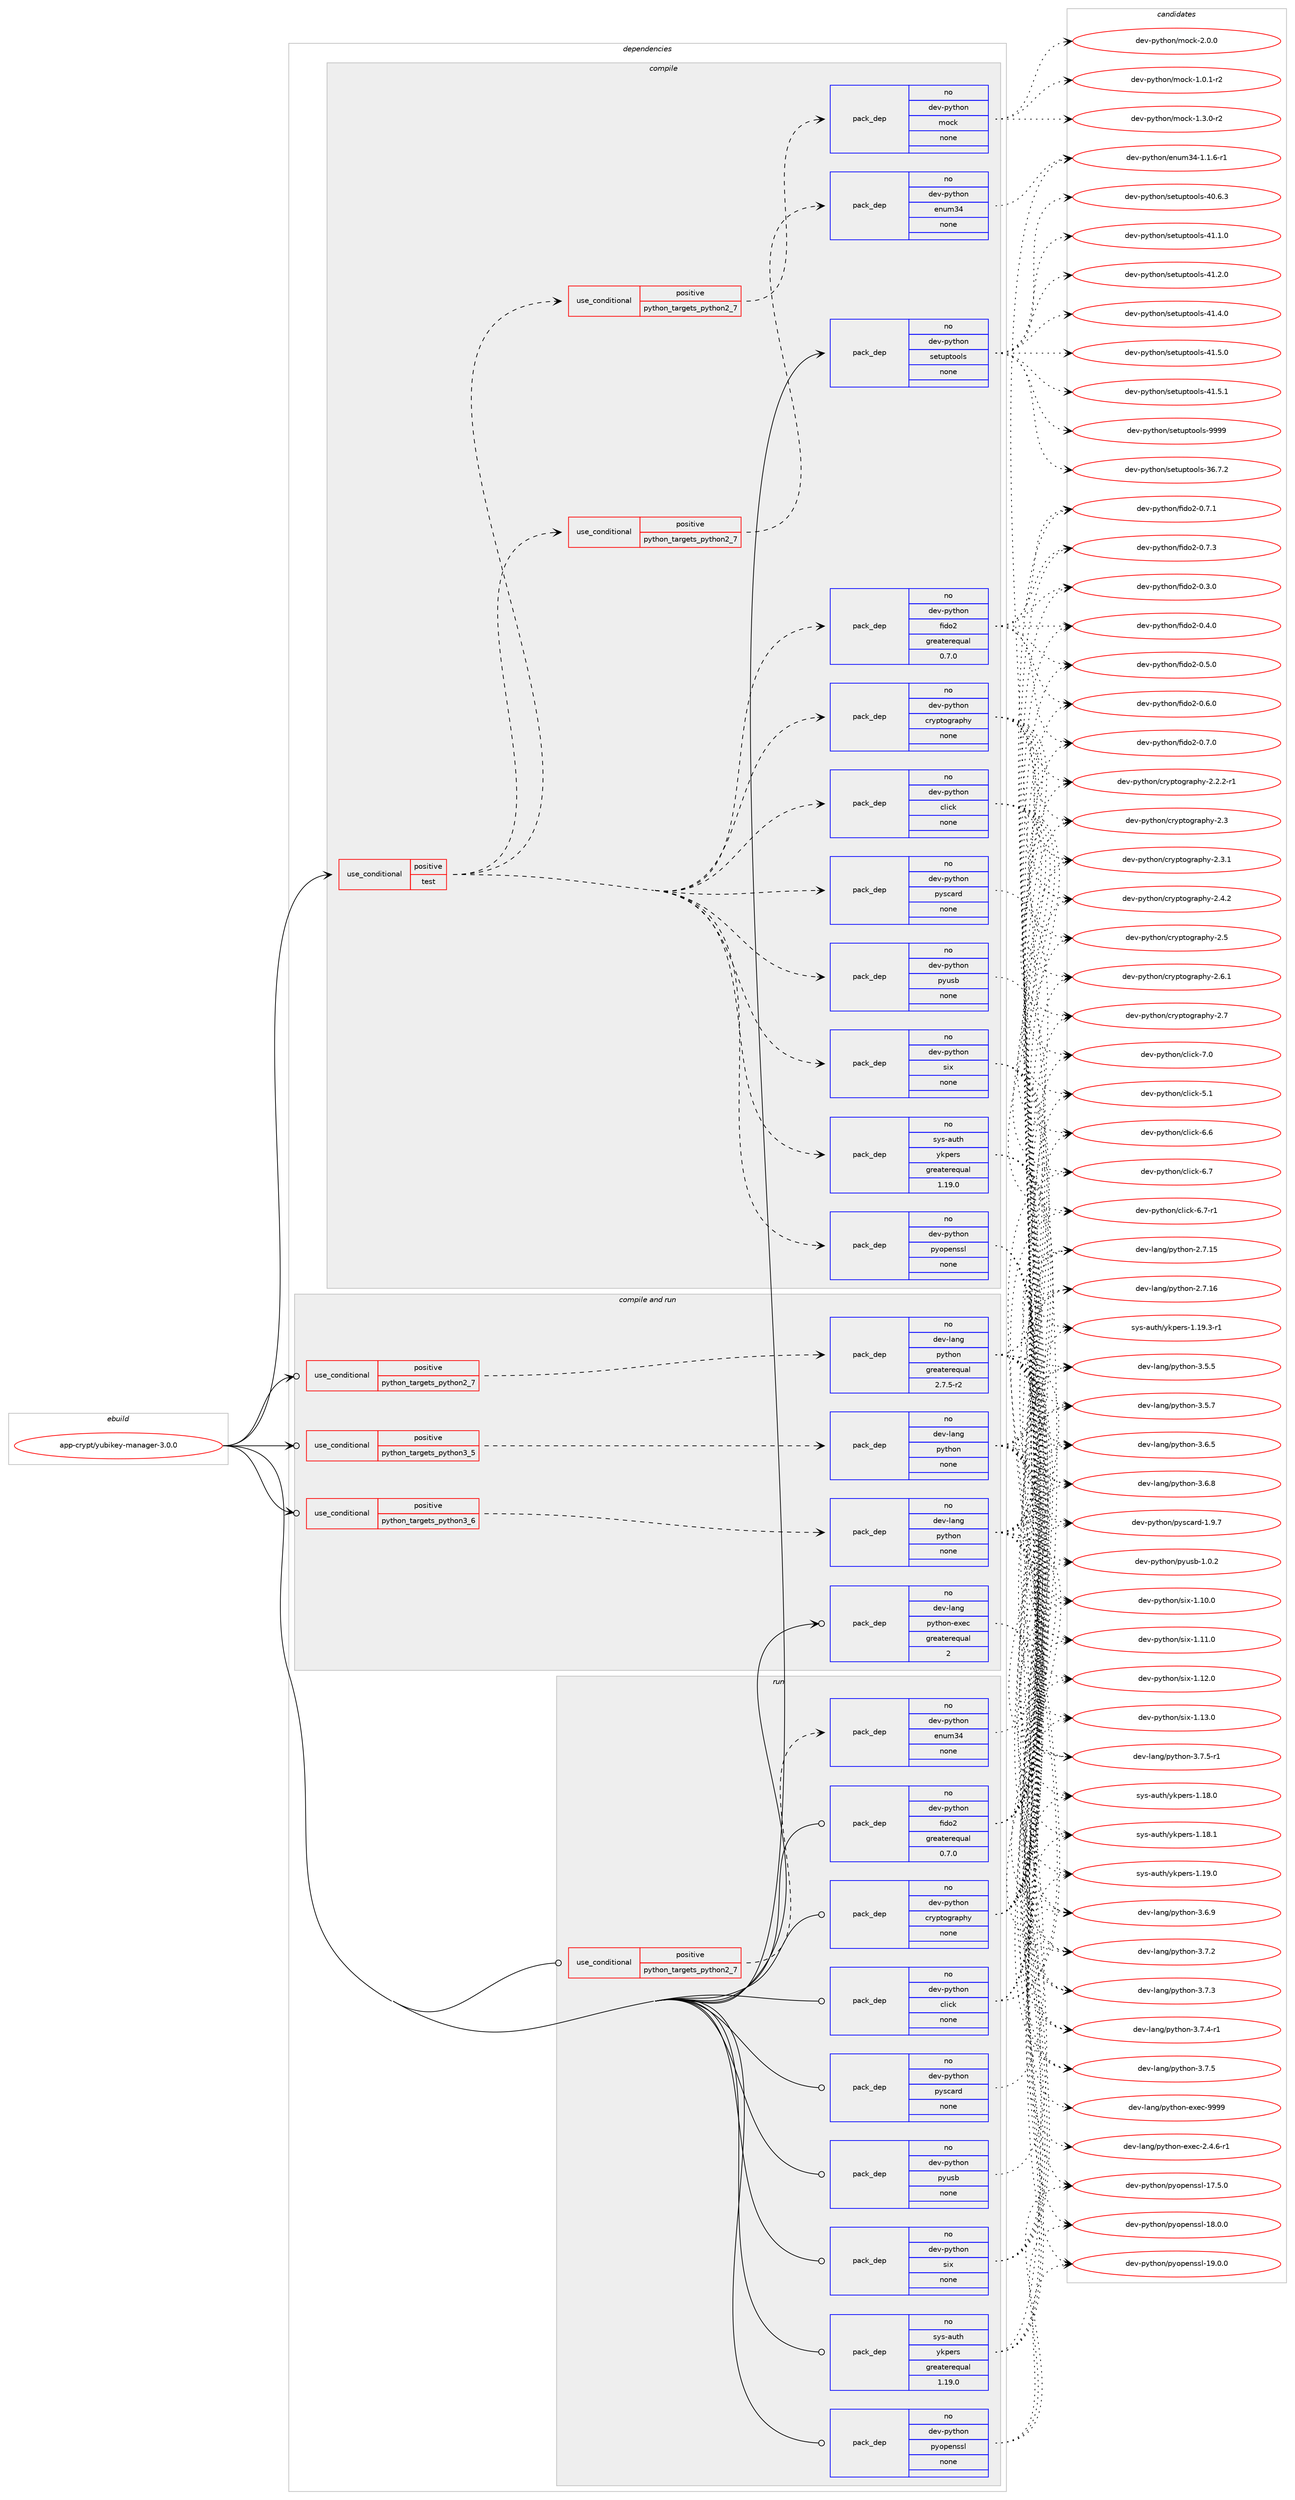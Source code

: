 digraph prolog {

# *************
# Graph options
# *************

newrank=true;
concentrate=true;
compound=true;
graph [rankdir=LR,fontname=Helvetica,fontsize=10,ranksep=1.5];#, ranksep=2.5, nodesep=0.2];
edge  [arrowhead=vee];
node  [fontname=Helvetica,fontsize=10];

# **********
# The ebuild
# **********

subgraph cluster_leftcol {
color=gray;
rank=same;
label=<<i>ebuild</i>>;
id [label="app-crypt/yubikey-manager-3.0.0", color=red, width=4, href="../app-crypt/yubikey-manager-3.0.0.svg"];
}

# ****************
# The dependencies
# ****************

subgraph cluster_midcol {
color=gray;
label=<<i>dependencies</i>>;
subgraph cluster_compile {
fillcolor="#eeeeee";
style=filled;
label=<<i>compile</i>>;
subgraph cond114055 {
dependency478276 [label=<<TABLE BORDER="0" CELLBORDER="1" CELLSPACING="0" CELLPADDING="4"><TR><TD ROWSPAN="3" CELLPADDING="10">use_conditional</TD></TR><TR><TD>positive</TD></TR><TR><TD>test</TD></TR></TABLE>>, shape=none, color=red];
subgraph pack355523 {
dependency478277 [label=<<TABLE BORDER="0" CELLBORDER="1" CELLSPACING="0" CELLPADDING="4" WIDTH="220"><TR><TD ROWSPAN="6" CELLPADDING="30">pack_dep</TD></TR><TR><TD WIDTH="110">no</TD></TR><TR><TD>dev-python</TD></TR><TR><TD>click</TD></TR><TR><TD>none</TD></TR><TR><TD></TD></TR></TABLE>>, shape=none, color=blue];
}
dependency478276:e -> dependency478277:w [weight=20,style="dashed",arrowhead="vee"];
subgraph pack355524 {
dependency478278 [label=<<TABLE BORDER="0" CELLBORDER="1" CELLSPACING="0" CELLPADDING="4" WIDTH="220"><TR><TD ROWSPAN="6" CELLPADDING="30">pack_dep</TD></TR><TR><TD WIDTH="110">no</TD></TR><TR><TD>dev-python</TD></TR><TR><TD>cryptography</TD></TR><TR><TD>none</TD></TR><TR><TD></TD></TR></TABLE>>, shape=none, color=blue];
}
dependency478276:e -> dependency478278:w [weight=20,style="dashed",arrowhead="vee"];
subgraph cond114056 {
dependency478279 [label=<<TABLE BORDER="0" CELLBORDER="1" CELLSPACING="0" CELLPADDING="4"><TR><TD ROWSPAN="3" CELLPADDING="10">use_conditional</TD></TR><TR><TD>positive</TD></TR><TR><TD>python_targets_python2_7</TD></TR></TABLE>>, shape=none, color=red];
subgraph pack355525 {
dependency478280 [label=<<TABLE BORDER="0" CELLBORDER="1" CELLSPACING="0" CELLPADDING="4" WIDTH="220"><TR><TD ROWSPAN="6" CELLPADDING="30">pack_dep</TD></TR><TR><TD WIDTH="110">no</TD></TR><TR><TD>dev-python</TD></TR><TR><TD>enum34</TD></TR><TR><TD>none</TD></TR><TR><TD></TD></TR></TABLE>>, shape=none, color=blue];
}
dependency478279:e -> dependency478280:w [weight=20,style="dashed",arrowhead="vee"];
}
dependency478276:e -> dependency478279:w [weight=20,style="dashed",arrowhead="vee"];
subgraph pack355526 {
dependency478281 [label=<<TABLE BORDER="0" CELLBORDER="1" CELLSPACING="0" CELLPADDING="4" WIDTH="220"><TR><TD ROWSPAN="6" CELLPADDING="30">pack_dep</TD></TR><TR><TD WIDTH="110">no</TD></TR><TR><TD>dev-python</TD></TR><TR><TD>fido2</TD></TR><TR><TD>greaterequal</TD></TR><TR><TD>0.7.0</TD></TR></TABLE>>, shape=none, color=blue];
}
dependency478276:e -> dependency478281:w [weight=20,style="dashed",arrowhead="vee"];
subgraph pack355527 {
dependency478282 [label=<<TABLE BORDER="0" CELLBORDER="1" CELLSPACING="0" CELLPADDING="4" WIDTH="220"><TR><TD ROWSPAN="6" CELLPADDING="30">pack_dep</TD></TR><TR><TD WIDTH="110">no</TD></TR><TR><TD>dev-python</TD></TR><TR><TD>pyopenssl</TD></TR><TR><TD>none</TD></TR><TR><TD></TD></TR></TABLE>>, shape=none, color=blue];
}
dependency478276:e -> dependency478282:w [weight=20,style="dashed",arrowhead="vee"];
subgraph pack355528 {
dependency478283 [label=<<TABLE BORDER="0" CELLBORDER="1" CELLSPACING="0" CELLPADDING="4" WIDTH="220"><TR><TD ROWSPAN="6" CELLPADDING="30">pack_dep</TD></TR><TR><TD WIDTH="110">no</TD></TR><TR><TD>dev-python</TD></TR><TR><TD>pyscard</TD></TR><TR><TD>none</TD></TR><TR><TD></TD></TR></TABLE>>, shape=none, color=blue];
}
dependency478276:e -> dependency478283:w [weight=20,style="dashed",arrowhead="vee"];
subgraph pack355529 {
dependency478284 [label=<<TABLE BORDER="0" CELLBORDER="1" CELLSPACING="0" CELLPADDING="4" WIDTH="220"><TR><TD ROWSPAN="6" CELLPADDING="30">pack_dep</TD></TR><TR><TD WIDTH="110">no</TD></TR><TR><TD>dev-python</TD></TR><TR><TD>pyusb</TD></TR><TR><TD>none</TD></TR><TR><TD></TD></TR></TABLE>>, shape=none, color=blue];
}
dependency478276:e -> dependency478284:w [weight=20,style="dashed",arrowhead="vee"];
subgraph pack355530 {
dependency478285 [label=<<TABLE BORDER="0" CELLBORDER="1" CELLSPACING="0" CELLPADDING="4" WIDTH="220"><TR><TD ROWSPAN="6" CELLPADDING="30">pack_dep</TD></TR><TR><TD WIDTH="110">no</TD></TR><TR><TD>dev-python</TD></TR><TR><TD>six</TD></TR><TR><TD>none</TD></TR><TR><TD></TD></TR></TABLE>>, shape=none, color=blue];
}
dependency478276:e -> dependency478285:w [weight=20,style="dashed",arrowhead="vee"];
subgraph pack355531 {
dependency478286 [label=<<TABLE BORDER="0" CELLBORDER="1" CELLSPACING="0" CELLPADDING="4" WIDTH="220"><TR><TD ROWSPAN="6" CELLPADDING="30">pack_dep</TD></TR><TR><TD WIDTH="110">no</TD></TR><TR><TD>sys-auth</TD></TR><TR><TD>ykpers</TD></TR><TR><TD>greaterequal</TD></TR><TR><TD>1.19.0</TD></TR></TABLE>>, shape=none, color=blue];
}
dependency478276:e -> dependency478286:w [weight=20,style="dashed",arrowhead="vee"];
subgraph cond114057 {
dependency478287 [label=<<TABLE BORDER="0" CELLBORDER="1" CELLSPACING="0" CELLPADDING="4"><TR><TD ROWSPAN="3" CELLPADDING="10">use_conditional</TD></TR><TR><TD>positive</TD></TR><TR><TD>python_targets_python2_7</TD></TR></TABLE>>, shape=none, color=red];
subgraph pack355532 {
dependency478288 [label=<<TABLE BORDER="0" CELLBORDER="1" CELLSPACING="0" CELLPADDING="4" WIDTH="220"><TR><TD ROWSPAN="6" CELLPADDING="30">pack_dep</TD></TR><TR><TD WIDTH="110">no</TD></TR><TR><TD>dev-python</TD></TR><TR><TD>mock</TD></TR><TR><TD>none</TD></TR><TR><TD></TD></TR></TABLE>>, shape=none, color=blue];
}
dependency478287:e -> dependency478288:w [weight=20,style="dashed",arrowhead="vee"];
}
dependency478276:e -> dependency478287:w [weight=20,style="dashed",arrowhead="vee"];
}
id:e -> dependency478276:w [weight=20,style="solid",arrowhead="vee"];
subgraph pack355533 {
dependency478289 [label=<<TABLE BORDER="0" CELLBORDER="1" CELLSPACING="0" CELLPADDING="4" WIDTH="220"><TR><TD ROWSPAN="6" CELLPADDING="30">pack_dep</TD></TR><TR><TD WIDTH="110">no</TD></TR><TR><TD>dev-python</TD></TR><TR><TD>setuptools</TD></TR><TR><TD>none</TD></TR><TR><TD></TD></TR></TABLE>>, shape=none, color=blue];
}
id:e -> dependency478289:w [weight=20,style="solid",arrowhead="vee"];
}
subgraph cluster_compileandrun {
fillcolor="#eeeeee";
style=filled;
label=<<i>compile and run</i>>;
subgraph cond114058 {
dependency478290 [label=<<TABLE BORDER="0" CELLBORDER="1" CELLSPACING="0" CELLPADDING="4"><TR><TD ROWSPAN="3" CELLPADDING="10">use_conditional</TD></TR><TR><TD>positive</TD></TR><TR><TD>python_targets_python2_7</TD></TR></TABLE>>, shape=none, color=red];
subgraph pack355534 {
dependency478291 [label=<<TABLE BORDER="0" CELLBORDER="1" CELLSPACING="0" CELLPADDING="4" WIDTH="220"><TR><TD ROWSPAN="6" CELLPADDING="30">pack_dep</TD></TR><TR><TD WIDTH="110">no</TD></TR><TR><TD>dev-lang</TD></TR><TR><TD>python</TD></TR><TR><TD>greaterequal</TD></TR><TR><TD>2.7.5-r2</TD></TR></TABLE>>, shape=none, color=blue];
}
dependency478290:e -> dependency478291:w [weight=20,style="dashed",arrowhead="vee"];
}
id:e -> dependency478290:w [weight=20,style="solid",arrowhead="odotvee"];
subgraph cond114059 {
dependency478292 [label=<<TABLE BORDER="0" CELLBORDER="1" CELLSPACING="0" CELLPADDING="4"><TR><TD ROWSPAN="3" CELLPADDING="10">use_conditional</TD></TR><TR><TD>positive</TD></TR><TR><TD>python_targets_python3_5</TD></TR></TABLE>>, shape=none, color=red];
subgraph pack355535 {
dependency478293 [label=<<TABLE BORDER="0" CELLBORDER="1" CELLSPACING="0" CELLPADDING="4" WIDTH="220"><TR><TD ROWSPAN="6" CELLPADDING="30">pack_dep</TD></TR><TR><TD WIDTH="110">no</TD></TR><TR><TD>dev-lang</TD></TR><TR><TD>python</TD></TR><TR><TD>none</TD></TR><TR><TD></TD></TR></TABLE>>, shape=none, color=blue];
}
dependency478292:e -> dependency478293:w [weight=20,style="dashed",arrowhead="vee"];
}
id:e -> dependency478292:w [weight=20,style="solid",arrowhead="odotvee"];
subgraph cond114060 {
dependency478294 [label=<<TABLE BORDER="0" CELLBORDER="1" CELLSPACING="0" CELLPADDING="4"><TR><TD ROWSPAN="3" CELLPADDING="10">use_conditional</TD></TR><TR><TD>positive</TD></TR><TR><TD>python_targets_python3_6</TD></TR></TABLE>>, shape=none, color=red];
subgraph pack355536 {
dependency478295 [label=<<TABLE BORDER="0" CELLBORDER="1" CELLSPACING="0" CELLPADDING="4" WIDTH="220"><TR><TD ROWSPAN="6" CELLPADDING="30">pack_dep</TD></TR><TR><TD WIDTH="110">no</TD></TR><TR><TD>dev-lang</TD></TR><TR><TD>python</TD></TR><TR><TD>none</TD></TR><TR><TD></TD></TR></TABLE>>, shape=none, color=blue];
}
dependency478294:e -> dependency478295:w [weight=20,style="dashed",arrowhead="vee"];
}
id:e -> dependency478294:w [weight=20,style="solid",arrowhead="odotvee"];
subgraph pack355537 {
dependency478296 [label=<<TABLE BORDER="0" CELLBORDER="1" CELLSPACING="0" CELLPADDING="4" WIDTH="220"><TR><TD ROWSPAN="6" CELLPADDING="30">pack_dep</TD></TR><TR><TD WIDTH="110">no</TD></TR><TR><TD>dev-lang</TD></TR><TR><TD>python-exec</TD></TR><TR><TD>greaterequal</TD></TR><TR><TD>2</TD></TR></TABLE>>, shape=none, color=blue];
}
id:e -> dependency478296:w [weight=20,style="solid",arrowhead="odotvee"];
}
subgraph cluster_run {
fillcolor="#eeeeee";
style=filled;
label=<<i>run</i>>;
subgraph cond114061 {
dependency478297 [label=<<TABLE BORDER="0" CELLBORDER="1" CELLSPACING="0" CELLPADDING="4"><TR><TD ROWSPAN="3" CELLPADDING="10">use_conditional</TD></TR><TR><TD>positive</TD></TR><TR><TD>python_targets_python2_7</TD></TR></TABLE>>, shape=none, color=red];
subgraph pack355538 {
dependency478298 [label=<<TABLE BORDER="0" CELLBORDER="1" CELLSPACING="0" CELLPADDING="4" WIDTH="220"><TR><TD ROWSPAN="6" CELLPADDING="30">pack_dep</TD></TR><TR><TD WIDTH="110">no</TD></TR><TR><TD>dev-python</TD></TR><TR><TD>enum34</TD></TR><TR><TD>none</TD></TR><TR><TD></TD></TR></TABLE>>, shape=none, color=blue];
}
dependency478297:e -> dependency478298:w [weight=20,style="dashed",arrowhead="vee"];
}
id:e -> dependency478297:w [weight=20,style="solid",arrowhead="odot"];
subgraph pack355539 {
dependency478299 [label=<<TABLE BORDER="0" CELLBORDER="1" CELLSPACING="0" CELLPADDING="4" WIDTH="220"><TR><TD ROWSPAN="6" CELLPADDING="30">pack_dep</TD></TR><TR><TD WIDTH="110">no</TD></TR><TR><TD>dev-python</TD></TR><TR><TD>click</TD></TR><TR><TD>none</TD></TR><TR><TD></TD></TR></TABLE>>, shape=none, color=blue];
}
id:e -> dependency478299:w [weight=20,style="solid",arrowhead="odot"];
subgraph pack355540 {
dependency478300 [label=<<TABLE BORDER="0" CELLBORDER="1" CELLSPACING="0" CELLPADDING="4" WIDTH="220"><TR><TD ROWSPAN="6" CELLPADDING="30">pack_dep</TD></TR><TR><TD WIDTH="110">no</TD></TR><TR><TD>dev-python</TD></TR><TR><TD>cryptography</TD></TR><TR><TD>none</TD></TR><TR><TD></TD></TR></TABLE>>, shape=none, color=blue];
}
id:e -> dependency478300:w [weight=20,style="solid",arrowhead="odot"];
subgraph pack355541 {
dependency478301 [label=<<TABLE BORDER="0" CELLBORDER="1" CELLSPACING="0" CELLPADDING="4" WIDTH="220"><TR><TD ROWSPAN="6" CELLPADDING="30">pack_dep</TD></TR><TR><TD WIDTH="110">no</TD></TR><TR><TD>dev-python</TD></TR><TR><TD>fido2</TD></TR><TR><TD>greaterequal</TD></TR><TR><TD>0.7.0</TD></TR></TABLE>>, shape=none, color=blue];
}
id:e -> dependency478301:w [weight=20,style="solid",arrowhead="odot"];
subgraph pack355542 {
dependency478302 [label=<<TABLE BORDER="0" CELLBORDER="1" CELLSPACING="0" CELLPADDING="4" WIDTH="220"><TR><TD ROWSPAN="6" CELLPADDING="30">pack_dep</TD></TR><TR><TD WIDTH="110">no</TD></TR><TR><TD>dev-python</TD></TR><TR><TD>pyopenssl</TD></TR><TR><TD>none</TD></TR><TR><TD></TD></TR></TABLE>>, shape=none, color=blue];
}
id:e -> dependency478302:w [weight=20,style="solid",arrowhead="odot"];
subgraph pack355543 {
dependency478303 [label=<<TABLE BORDER="0" CELLBORDER="1" CELLSPACING="0" CELLPADDING="4" WIDTH="220"><TR><TD ROWSPAN="6" CELLPADDING="30">pack_dep</TD></TR><TR><TD WIDTH="110">no</TD></TR><TR><TD>dev-python</TD></TR><TR><TD>pyscard</TD></TR><TR><TD>none</TD></TR><TR><TD></TD></TR></TABLE>>, shape=none, color=blue];
}
id:e -> dependency478303:w [weight=20,style="solid",arrowhead="odot"];
subgraph pack355544 {
dependency478304 [label=<<TABLE BORDER="0" CELLBORDER="1" CELLSPACING="0" CELLPADDING="4" WIDTH="220"><TR><TD ROWSPAN="6" CELLPADDING="30">pack_dep</TD></TR><TR><TD WIDTH="110">no</TD></TR><TR><TD>dev-python</TD></TR><TR><TD>pyusb</TD></TR><TR><TD>none</TD></TR><TR><TD></TD></TR></TABLE>>, shape=none, color=blue];
}
id:e -> dependency478304:w [weight=20,style="solid",arrowhead="odot"];
subgraph pack355545 {
dependency478305 [label=<<TABLE BORDER="0" CELLBORDER="1" CELLSPACING="0" CELLPADDING="4" WIDTH="220"><TR><TD ROWSPAN="6" CELLPADDING="30">pack_dep</TD></TR><TR><TD WIDTH="110">no</TD></TR><TR><TD>dev-python</TD></TR><TR><TD>six</TD></TR><TR><TD>none</TD></TR><TR><TD></TD></TR></TABLE>>, shape=none, color=blue];
}
id:e -> dependency478305:w [weight=20,style="solid",arrowhead="odot"];
subgraph pack355546 {
dependency478306 [label=<<TABLE BORDER="0" CELLBORDER="1" CELLSPACING="0" CELLPADDING="4" WIDTH="220"><TR><TD ROWSPAN="6" CELLPADDING="30">pack_dep</TD></TR><TR><TD WIDTH="110">no</TD></TR><TR><TD>sys-auth</TD></TR><TR><TD>ykpers</TD></TR><TR><TD>greaterequal</TD></TR><TR><TD>1.19.0</TD></TR></TABLE>>, shape=none, color=blue];
}
id:e -> dependency478306:w [weight=20,style="solid",arrowhead="odot"];
}
}

# **************
# The candidates
# **************

subgraph cluster_choices {
rank=same;
color=gray;
label=<<i>candidates</i>>;

subgraph choice355523 {
color=black;
nodesep=1;
choice1001011184511212111610411111047991081059910745534649 [label="dev-python/click-5.1", color=red, width=4,href="../dev-python/click-5.1.svg"];
choice1001011184511212111610411111047991081059910745544654 [label="dev-python/click-6.6", color=red, width=4,href="../dev-python/click-6.6.svg"];
choice1001011184511212111610411111047991081059910745544655 [label="dev-python/click-6.7", color=red, width=4,href="../dev-python/click-6.7.svg"];
choice10010111845112121116104111110479910810599107455446554511449 [label="dev-python/click-6.7-r1", color=red, width=4,href="../dev-python/click-6.7-r1.svg"];
choice1001011184511212111610411111047991081059910745554648 [label="dev-python/click-7.0", color=red, width=4,href="../dev-python/click-7.0.svg"];
dependency478277:e -> choice1001011184511212111610411111047991081059910745534649:w [style=dotted,weight="100"];
dependency478277:e -> choice1001011184511212111610411111047991081059910745544654:w [style=dotted,weight="100"];
dependency478277:e -> choice1001011184511212111610411111047991081059910745544655:w [style=dotted,weight="100"];
dependency478277:e -> choice10010111845112121116104111110479910810599107455446554511449:w [style=dotted,weight="100"];
dependency478277:e -> choice1001011184511212111610411111047991081059910745554648:w [style=dotted,weight="100"];
}
subgraph choice355524 {
color=black;
nodesep=1;
choice100101118451121211161041111104799114121112116111103114971121041214550465046504511449 [label="dev-python/cryptography-2.2.2-r1", color=red, width=4,href="../dev-python/cryptography-2.2.2-r1.svg"];
choice1001011184511212111610411111047991141211121161111031149711210412145504651 [label="dev-python/cryptography-2.3", color=red, width=4,href="../dev-python/cryptography-2.3.svg"];
choice10010111845112121116104111110479911412111211611110311497112104121455046514649 [label="dev-python/cryptography-2.3.1", color=red, width=4,href="../dev-python/cryptography-2.3.1.svg"];
choice10010111845112121116104111110479911412111211611110311497112104121455046524650 [label="dev-python/cryptography-2.4.2", color=red, width=4,href="../dev-python/cryptography-2.4.2.svg"];
choice1001011184511212111610411111047991141211121161111031149711210412145504653 [label="dev-python/cryptography-2.5", color=red, width=4,href="../dev-python/cryptography-2.5.svg"];
choice10010111845112121116104111110479911412111211611110311497112104121455046544649 [label="dev-python/cryptography-2.6.1", color=red, width=4,href="../dev-python/cryptography-2.6.1.svg"];
choice1001011184511212111610411111047991141211121161111031149711210412145504655 [label="dev-python/cryptography-2.7", color=red, width=4,href="../dev-python/cryptography-2.7.svg"];
dependency478278:e -> choice100101118451121211161041111104799114121112116111103114971121041214550465046504511449:w [style=dotted,weight="100"];
dependency478278:e -> choice1001011184511212111610411111047991141211121161111031149711210412145504651:w [style=dotted,weight="100"];
dependency478278:e -> choice10010111845112121116104111110479911412111211611110311497112104121455046514649:w [style=dotted,weight="100"];
dependency478278:e -> choice10010111845112121116104111110479911412111211611110311497112104121455046524650:w [style=dotted,weight="100"];
dependency478278:e -> choice1001011184511212111610411111047991141211121161111031149711210412145504653:w [style=dotted,weight="100"];
dependency478278:e -> choice10010111845112121116104111110479911412111211611110311497112104121455046544649:w [style=dotted,weight="100"];
dependency478278:e -> choice1001011184511212111610411111047991141211121161111031149711210412145504655:w [style=dotted,weight="100"];
}
subgraph choice355525 {
color=black;
nodesep=1;
choice100101118451121211161041111104710111011710951524549464946544511449 [label="dev-python/enum34-1.1.6-r1", color=red, width=4,href="../dev-python/enum34-1.1.6-r1.svg"];
dependency478280:e -> choice100101118451121211161041111104710111011710951524549464946544511449:w [style=dotted,weight="100"];
}
subgraph choice355526 {
color=black;
nodesep=1;
choice100101118451121211161041111104710210510011150454846514648 [label="dev-python/fido2-0.3.0", color=red, width=4,href="../dev-python/fido2-0.3.0.svg"];
choice100101118451121211161041111104710210510011150454846524648 [label="dev-python/fido2-0.4.0", color=red, width=4,href="../dev-python/fido2-0.4.0.svg"];
choice100101118451121211161041111104710210510011150454846534648 [label="dev-python/fido2-0.5.0", color=red, width=4,href="../dev-python/fido2-0.5.0.svg"];
choice100101118451121211161041111104710210510011150454846544648 [label="dev-python/fido2-0.6.0", color=red, width=4,href="../dev-python/fido2-0.6.0.svg"];
choice100101118451121211161041111104710210510011150454846554648 [label="dev-python/fido2-0.7.0", color=red, width=4,href="../dev-python/fido2-0.7.0.svg"];
choice100101118451121211161041111104710210510011150454846554649 [label="dev-python/fido2-0.7.1", color=red, width=4,href="../dev-python/fido2-0.7.1.svg"];
choice100101118451121211161041111104710210510011150454846554651 [label="dev-python/fido2-0.7.3", color=red, width=4,href="../dev-python/fido2-0.7.3.svg"];
dependency478281:e -> choice100101118451121211161041111104710210510011150454846514648:w [style=dotted,weight="100"];
dependency478281:e -> choice100101118451121211161041111104710210510011150454846524648:w [style=dotted,weight="100"];
dependency478281:e -> choice100101118451121211161041111104710210510011150454846534648:w [style=dotted,weight="100"];
dependency478281:e -> choice100101118451121211161041111104710210510011150454846544648:w [style=dotted,weight="100"];
dependency478281:e -> choice100101118451121211161041111104710210510011150454846554648:w [style=dotted,weight="100"];
dependency478281:e -> choice100101118451121211161041111104710210510011150454846554649:w [style=dotted,weight="100"];
dependency478281:e -> choice100101118451121211161041111104710210510011150454846554651:w [style=dotted,weight="100"];
}
subgraph choice355527 {
color=black;
nodesep=1;
choice100101118451121211161041111104711212111111210111011511510845495546534648 [label="dev-python/pyopenssl-17.5.0", color=red, width=4,href="../dev-python/pyopenssl-17.5.0.svg"];
choice100101118451121211161041111104711212111111210111011511510845495646484648 [label="dev-python/pyopenssl-18.0.0", color=red, width=4,href="../dev-python/pyopenssl-18.0.0.svg"];
choice100101118451121211161041111104711212111111210111011511510845495746484648 [label="dev-python/pyopenssl-19.0.0", color=red, width=4,href="../dev-python/pyopenssl-19.0.0.svg"];
dependency478282:e -> choice100101118451121211161041111104711212111111210111011511510845495546534648:w [style=dotted,weight="100"];
dependency478282:e -> choice100101118451121211161041111104711212111111210111011511510845495646484648:w [style=dotted,weight="100"];
dependency478282:e -> choice100101118451121211161041111104711212111111210111011511510845495746484648:w [style=dotted,weight="100"];
}
subgraph choice355528 {
color=black;
nodesep=1;
choice10010111845112121116104111110471121211159997114100454946574655 [label="dev-python/pyscard-1.9.7", color=red, width=4,href="../dev-python/pyscard-1.9.7.svg"];
dependency478283:e -> choice10010111845112121116104111110471121211159997114100454946574655:w [style=dotted,weight="100"];
}
subgraph choice355529 {
color=black;
nodesep=1;
choice100101118451121211161041111104711212111711598454946484650 [label="dev-python/pyusb-1.0.2", color=red, width=4,href="../dev-python/pyusb-1.0.2.svg"];
dependency478284:e -> choice100101118451121211161041111104711212111711598454946484650:w [style=dotted,weight="100"];
}
subgraph choice355530 {
color=black;
nodesep=1;
choice100101118451121211161041111104711510512045494649484648 [label="dev-python/six-1.10.0", color=red, width=4,href="../dev-python/six-1.10.0.svg"];
choice100101118451121211161041111104711510512045494649494648 [label="dev-python/six-1.11.0", color=red, width=4,href="../dev-python/six-1.11.0.svg"];
choice100101118451121211161041111104711510512045494649504648 [label="dev-python/six-1.12.0", color=red, width=4,href="../dev-python/six-1.12.0.svg"];
choice100101118451121211161041111104711510512045494649514648 [label="dev-python/six-1.13.0", color=red, width=4,href="../dev-python/six-1.13.0.svg"];
dependency478285:e -> choice100101118451121211161041111104711510512045494649484648:w [style=dotted,weight="100"];
dependency478285:e -> choice100101118451121211161041111104711510512045494649494648:w [style=dotted,weight="100"];
dependency478285:e -> choice100101118451121211161041111104711510512045494649504648:w [style=dotted,weight="100"];
dependency478285:e -> choice100101118451121211161041111104711510512045494649514648:w [style=dotted,weight="100"];
}
subgraph choice355531 {
color=black;
nodesep=1;
choice11512111545971171161044712110711210111411545494649564648 [label="sys-auth/ykpers-1.18.0", color=red, width=4,href="../sys-auth/ykpers-1.18.0.svg"];
choice11512111545971171161044712110711210111411545494649564649 [label="sys-auth/ykpers-1.18.1", color=red, width=4,href="../sys-auth/ykpers-1.18.1.svg"];
choice11512111545971171161044712110711210111411545494649574648 [label="sys-auth/ykpers-1.19.0", color=red, width=4,href="../sys-auth/ykpers-1.19.0.svg"];
choice115121115459711711610447121107112101114115454946495746514511449 [label="sys-auth/ykpers-1.19.3-r1", color=red, width=4,href="../sys-auth/ykpers-1.19.3-r1.svg"];
dependency478286:e -> choice11512111545971171161044712110711210111411545494649564648:w [style=dotted,weight="100"];
dependency478286:e -> choice11512111545971171161044712110711210111411545494649564649:w [style=dotted,weight="100"];
dependency478286:e -> choice11512111545971171161044712110711210111411545494649574648:w [style=dotted,weight="100"];
dependency478286:e -> choice115121115459711711610447121107112101114115454946495746514511449:w [style=dotted,weight="100"];
}
subgraph choice355532 {
color=black;
nodesep=1;
choice1001011184511212111610411111047109111991074549464846494511450 [label="dev-python/mock-1.0.1-r2", color=red, width=4,href="../dev-python/mock-1.0.1-r2.svg"];
choice1001011184511212111610411111047109111991074549465146484511450 [label="dev-python/mock-1.3.0-r2", color=red, width=4,href="../dev-python/mock-1.3.0-r2.svg"];
choice100101118451121211161041111104710911199107455046484648 [label="dev-python/mock-2.0.0", color=red, width=4,href="../dev-python/mock-2.0.0.svg"];
dependency478288:e -> choice1001011184511212111610411111047109111991074549464846494511450:w [style=dotted,weight="100"];
dependency478288:e -> choice1001011184511212111610411111047109111991074549465146484511450:w [style=dotted,weight="100"];
dependency478288:e -> choice100101118451121211161041111104710911199107455046484648:w [style=dotted,weight="100"];
}
subgraph choice355533 {
color=black;
nodesep=1;
choice100101118451121211161041111104711510111611711211611111110811545515446554650 [label="dev-python/setuptools-36.7.2", color=red, width=4,href="../dev-python/setuptools-36.7.2.svg"];
choice100101118451121211161041111104711510111611711211611111110811545524846544651 [label="dev-python/setuptools-40.6.3", color=red, width=4,href="../dev-python/setuptools-40.6.3.svg"];
choice100101118451121211161041111104711510111611711211611111110811545524946494648 [label="dev-python/setuptools-41.1.0", color=red, width=4,href="../dev-python/setuptools-41.1.0.svg"];
choice100101118451121211161041111104711510111611711211611111110811545524946504648 [label="dev-python/setuptools-41.2.0", color=red, width=4,href="../dev-python/setuptools-41.2.0.svg"];
choice100101118451121211161041111104711510111611711211611111110811545524946524648 [label="dev-python/setuptools-41.4.0", color=red, width=4,href="../dev-python/setuptools-41.4.0.svg"];
choice100101118451121211161041111104711510111611711211611111110811545524946534648 [label="dev-python/setuptools-41.5.0", color=red, width=4,href="../dev-python/setuptools-41.5.0.svg"];
choice100101118451121211161041111104711510111611711211611111110811545524946534649 [label="dev-python/setuptools-41.5.1", color=red, width=4,href="../dev-python/setuptools-41.5.1.svg"];
choice10010111845112121116104111110471151011161171121161111111081154557575757 [label="dev-python/setuptools-9999", color=red, width=4,href="../dev-python/setuptools-9999.svg"];
dependency478289:e -> choice100101118451121211161041111104711510111611711211611111110811545515446554650:w [style=dotted,weight="100"];
dependency478289:e -> choice100101118451121211161041111104711510111611711211611111110811545524846544651:w [style=dotted,weight="100"];
dependency478289:e -> choice100101118451121211161041111104711510111611711211611111110811545524946494648:w [style=dotted,weight="100"];
dependency478289:e -> choice100101118451121211161041111104711510111611711211611111110811545524946504648:w [style=dotted,weight="100"];
dependency478289:e -> choice100101118451121211161041111104711510111611711211611111110811545524946524648:w [style=dotted,weight="100"];
dependency478289:e -> choice100101118451121211161041111104711510111611711211611111110811545524946534648:w [style=dotted,weight="100"];
dependency478289:e -> choice100101118451121211161041111104711510111611711211611111110811545524946534649:w [style=dotted,weight="100"];
dependency478289:e -> choice10010111845112121116104111110471151011161171121161111111081154557575757:w [style=dotted,weight="100"];
}
subgraph choice355534 {
color=black;
nodesep=1;
choice10010111845108971101034711212111610411111045504655464953 [label="dev-lang/python-2.7.15", color=red, width=4,href="../dev-lang/python-2.7.15.svg"];
choice10010111845108971101034711212111610411111045504655464954 [label="dev-lang/python-2.7.16", color=red, width=4,href="../dev-lang/python-2.7.16.svg"];
choice100101118451089711010347112121116104111110455146534653 [label="dev-lang/python-3.5.5", color=red, width=4,href="../dev-lang/python-3.5.5.svg"];
choice100101118451089711010347112121116104111110455146534655 [label="dev-lang/python-3.5.7", color=red, width=4,href="../dev-lang/python-3.5.7.svg"];
choice100101118451089711010347112121116104111110455146544653 [label="dev-lang/python-3.6.5", color=red, width=4,href="../dev-lang/python-3.6.5.svg"];
choice100101118451089711010347112121116104111110455146544656 [label="dev-lang/python-3.6.8", color=red, width=4,href="../dev-lang/python-3.6.8.svg"];
choice100101118451089711010347112121116104111110455146544657 [label="dev-lang/python-3.6.9", color=red, width=4,href="../dev-lang/python-3.6.9.svg"];
choice100101118451089711010347112121116104111110455146554650 [label="dev-lang/python-3.7.2", color=red, width=4,href="../dev-lang/python-3.7.2.svg"];
choice100101118451089711010347112121116104111110455146554651 [label="dev-lang/python-3.7.3", color=red, width=4,href="../dev-lang/python-3.7.3.svg"];
choice1001011184510897110103471121211161041111104551465546524511449 [label="dev-lang/python-3.7.4-r1", color=red, width=4,href="../dev-lang/python-3.7.4-r1.svg"];
choice100101118451089711010347112121116104111110455146554653 [label="dev-lang/python-3.7.5", color=red, width=4,href="../dev-lang/python-3.7.5.svg"];
choice1001011184510897110103471121211161041111104551465546534511449 [label="dev-lang/python-3.7.5-r1", color=red, width=4,href="../dev-lang/python-3.7.5-r1.svg"];
dependency478291:e -> choice10010111845108971101034711212111610411111045504655464953:w [style=dotted,weight="100"];
dependency478291:e -> choice10010111845108971101034711212111610411111045504655464954:w [style=dotted,weight="100"];
dependency478291:e -> choice100101118451089711010347112121116104111110455146534653:w [style=dotted,weight="100"];
dependency478291:e -> choice100101118451089711010347112121116104111110455146534655:w [style=dotted,weight="100"];
dependency478291:e -> choice100101118451089711010347112121116104111110455146544653:w [style=dotted,weight="100"];
dependency478291:e -> choice100101118451089711010347112121116104111110455146544656:w [style=dotted,weight="100"];
dependency478291:e -> choice100101118451089711010347112121116104111110455146544657:w [style=dotted,weight="100"];
dependency478291:e -> choice100101118451089711010347112121116104111110455146554650:w [style=dotted,weight="100"];
dependency478291:e -> choice100101118451089711010347112121116104111110455146554651:w [style=dotted,weight="100"];
dependency478291:e -> choice1001011184510897110103471121211161041111104551465546524511449:w [style=dotted,weight="100"];
dependency478291:e -> choice100101118451089711010347112121116104111110455146554653:w [style=dotted,weight="100"];
dependency478291:e -> choice1001011184510897110103471121211161041111104551465546534511449:w [style=dotted,weight="100"];
}
subgraph choice355535 {
color=black;
nodesep=1;
choice10010111845108971101034711212111610411111045504655464953 [label="dev-lang/python-2.7.15", color=red, width=4,href="../dev-lang/python-2.7.15.svg"];
choice10010111845108971101034711212111610411111045504655464954 [label="dev-lang/python-2.7.16", color=red, width=4,href="../dev-lang/python-2.7.16.svg"];
choice100101118451089711010347112121116104111110455146534653 [label="dev-lang/python-3.5.5", color=red, width=4,href="../dev-lang/python-3.5.5.svg"];
choice100101118451089711010347112121116104111110455146534655 [label="dev-lang/python-3.5.7", color=red, width=4,href="../dev-lang/python-3.5.7.svg"];
choice100101118451089711010347112121116104111110455146544653 [label="dev-lang/python-3.6.5", color=red, width=4,href="../dev-lang/python-3.6.5.svg"];
choice100101118451089711010347112121116104111110455146544656 [label="dev-lang/python-3.6.8", color=red, width=4,href="../dev-lang/python-3.6.8.svg"];
choice100101118451089711010347112121116104111110455146544657 [label="dev-lang/python-3.6.9", color=red, width=4,href="../dev-lang/python-3.6.9.svg"];
choice100101118451089711010347112121116104111110455146554650 [label="dev-lang/python-3.7.2", color=red, width=4,href="../dev-lang/python-3.7.2.svg"];
choice100101118451089711010347112121116104111110455146554651 [label="dev-lang/python-3.7.3", color=red, width=4,href="../dev-lang/python-3.7.3.svg"];
choice1001011184510897110103471121211161041111104551465546524511449 [label="dev-lang/python-3.7.4-r1", color=red, width=4,href="../dev-lang/python-3.7.4-r1.svg"];
choice100101118451089711010347112121116104111110455146554653 [label="dev-lang/python-3.7.5", color=red, width=4,href="../dev-lang/python-3.7.5.svg"];
choice1001011184510897110103471121211161041111104551465546534511449 [label="dev-lang/python-3.7.5-r1", color=red, width=4,href="../dev-lang/python-3.7.5-r1.svg"];
dependency478293:e -> choice10010111845108971101034711212111610411111045504655464953:w [style=dotted,weight="100"];
dependency478293:e -> choice10010111845108971101034711212111610411111045504655464954:w [style=dotted,weight="100"];
dependency478293:e -> choice100101118451089711010347112121116104111110455146534653:w [style=dotted,weight="100"];
dependency478293:e -> choice100101118451089711010347112121116104111110455146534655:w [style=dotted,weight="100"];
dependency478293:e -> choice100101118451089711010347112121116104111110455146544653:w [style=dotted,weight="100"];
dependency478293:e -> choice100101118451089711010347112121116104111110455146544656:w [style=dotted,weight="100"];
dependency478293:e -> choice100101118451089711010347112121116104111110455146544657:w [style=dotted,weight="100"];
dependency478293:e -> choice100101118451089711010347112121116104111110455146554650:w [style=dotted,weight="100"];
dependency478293:e -> choice100101118451089711010347112121116104111110455146554651:w [style=dotted,weight="100"];
dependency478293:e -> choice1001011184510897110103471121211161041111104551465546524511449:w [style=dotted,weight="100"];
dependency478293:e -> choice100101118451089711010347112121116104111110455146554653:w [style=dotted,weight="100"];
dependency478293:e -> choice1001011184510897110103471121211161041111104551465546534511449:w [style=dotted,weight="100"];
}
subgraph choice355536 {
color=black;
nodesep=1;
choice10010111845108971101034711212111610411111045504655464953 [label="dev-lang/python-2.7.15", color=red, width=4,href="../dev-lang/python-2.7.15.svg"];
choice10010111845108971101034711212111610411111045504655464954 [label="dev-lang/python-2.7.16", color=red, width=4,href="../dev-lang/python-2.7.16.svg"];
choice100101118451089711010347112121116104111110455146534653 [label="dev-lang/python-3.5.5", color=red, width=4,href="../dev-lang/python-3.5.5.svg"];
choice100101118451089711010347112121116104111110455146534655 [label="dev-lang/python-3.5.7", color=red, width=4,href="../dev-lang/python-3.5.7.svg"];
choice100101118451089711010347112121116104111110455146544653 [label="dev-lang/python-3.6.5", color=red, width=4,href="../dev-lang/python-3.6.5.svg"];
choice100101118451089711010347112121116104111110455146544656 [label="dev-lang/python-3.6.8", color=red, width=4,href="../dev-lang/python-3.6.8.svg"];
choice100101118451089711010347112121116104111110455146544657 [label="dev-lang/python-3.6.9", color=red, width=4,href="../dev-lang/python-3.6.9.svg"];
choice100101118451089711010347112121116104111110455146554650 [label="dev-lang/python-3.7.2", color=red, width=4,href="../dev-lang/python-3.7.2.svg"];
choice100101118451089711010347112121116104111110455146554651 [label="dev-lang/python-3.7.3", color=red, width=4,href="../dev-lang/python-3.7.3.svg"];
choice1001011184510897110103471121211161041111104551465546524511449 [label="dev-lang/python-3.7.4-r1", color=red, width=4,href="../dev-lang/python-3.7.4-r1.svg"];
choice100101118451089711010347112121116104111110455146554653 [label="dev-lang/python-3.7.5", color=red, width=4,href="../dev-lang/python-3.7.5.svg"];
choice1001011184510897110103471121211161041111104551465546534511449 [label="dev-lang/python-3.7.5-r1", color=red, width=4,href="../dev-lang/python-3.7.5-r1.svg"];
dependency478295:e -> choice10010111845108971101034711212111610411111045504655464953:w [style=dotted,weight="100"];
dependency478295:e -> choice10010111845108971101034711212111610411111045504655464954:w [style=dotted,weight="100"];
dependency478295:e -> choice100101118451089711010347112121116104111110455146534653:w [style=dotted,weight="100"];
dependency478295:e -> choice100101118451089711010347112121116104111110455146534655:w [style=dotted,weight="100"];
dependency478295:e -> choice100101118451089711010347112121116104111110455146544653:w [style=dotted,weight="100"];
dependency478295:e -> choice100101118451089711010347112121116104111110455146544656:w [style=dotted,weight="100"];
dependency478295:e -> choice100101118451089711010347112121116104111110455146544657:w [style=dotted,weight="100"];
dependency478295:e -> choice100101118451089711010347112121116104111110455146554650:w [style=dotted,weight="100"];
dependency478295:e -> choice100101118451089711010347112121116104111110455146554651:w [style=dotted,weight="100"];
dependency478295:e -> choice1001011184510897110103471121211161041111104551465546524511449:w [style=dotted,weight="100"];
dependency478295:e -> choice100101118451089711010347112121116104111110455146554653:w [style=dotted,weight="100"];
dependency478295:e -> choice1001011184510897110103471121211161041111104551465546534511449:w [style=dotted,weight="100"];
}
subgraph choice355537 {
color=black;
nodesep=1;
choice10010111845108971101034711212111610411111045101120101994550465246544511449 [label="dev-lang/python-exec-2.4.6-r1", color=red, width=4,href="../dev-lang/python-exec-2.4.6-r1.svg"];
choice10010111845108971101034711212111610411111045101120101994557575757 [label="dev-lang/python-exec-9999", color=red, width=4,href="../dev-lang/python-exec-9999.svg"];
dependency478296:e -> choice10010111845108971101034711212111610411111045101120101994550465246544511449:w [style=dotted,weight="100"];
dependency478296:e -> choice10010111845108971101034711212111610411111045101120101994557575757:w [style=dotted,weight="100"];
}
subgraph choice355538 {
color=black;
nodesep=1;
choice100101118451121211161041111104710111011710951524549464946544511449 [label="dev-python/enum34-1.1.6-r1", color=red, width=4,href="../dev-python/enum34-1.1.6-r1.svg"];
dependency478298:e -> choice100101118451121211161041111104710111011710951524549464946544511449:w [style=dotted,weight="100"];
}
subgraph choice355539 {
color=black;
nodesep=1;
choice1001011184511212111610411111047991081059910745534649 [label="dev-python/click-5.1", color=red, width=4,href="../dev-python/click-5.1.svg"];
choice1001011184511212111610411111047991081059910745544654 [label="dev-python/click-6.6", color=red, width=4,href="../dev-python/click-6.6.svg"];
choice1001011184511212111610411111047991081059910745544655 [label="dev-python/click-6.7", color=red, width=4,href="../dev-python/click-6.7.svg"];
choice10010111845112121116104111110479910810599107455446554511449 [label="dev-python/click-6.7-r1", color=red, width=4,href="../dev-python/click-6.7-r1.svg"];
choice1001011184511212111610411111047991081059910745554648 [label="dev-python/click-7.0", color=red, width=4,href="../dev-python/click-7.0.svg"];
dependency478299:e -> choice1001011184511212111610411111047991081059910745534649:w [style=dotted,weight="100"];
dependency478299:e -> choice1001011184511212111610411111047991081059910745544654:w [style=dotted,weight="100"];
dependency478299:e -> choice1001011184511212111610411111047991081059910745544655:w [style=dotted,weight="100"];
dependency478299:e -> choice10010111845112121116104111110479910810599107455446554511449:w [style=dotted,weight="100"];
dependency478299:e -> choice1001011184511212111610411111047991081059910745554648:w [style=dotted,weight="100"];
}
subgraph choice355540 {
color=black;
nodesep=1;
choice100101118451121211161041111104799114121112116111103114971121041214550465046504511449 [label="dev-python/cryptography-2.2.2-r1", color=red, width=4,href="../dev-python/cryptography-2.2.2-r1.svg"];
choice1001011184511212111610411111047991141211121161111031149711210412145504651 [label="dev-python/cryptography-2.3", color=red, width=4,href="../dev-python/cryptography-2.3.svg"];
choice10010111845112121116104111110479911412111211611110311497112104121455046514649 [label="dev-python/cryptography-2.3.1", color=red, width=4,href="../dev-python/cryptography-2.3.1.svg"];
choice10010111845112121116104111110479911412111211611110311497112104121455046524650 [label="dev-python/cryptography-2.4.2", color=red, width=4,href="../dev-python/cryptography-2.4.2.svg"];
choice1001011184511212111610411111047991141211121161111031149711210412145504653 [label="dev-python/cryptography-2.5", color=red, width=4,href="../dev-python/cryptography-2.5.svg"];
choice10010111845112121116104111110479911412111211611110311497112104121455046544649 [label="dev-python/cryptography-2.6.1", color=red, width=4,href="../dev-python/cryptography-2.6.1.svg"];
choice1001011184511212111610411111047991141211121161111031149711210412145504655 [label="dev-python/cryptography-2.7", color=red, width=4,href="../dev-python/cryptography-2.7.svg"];
dependency478300:e -> choice100101118451121211161041111104799114121112116111103114971121041214550465046504511449:w [style=dotted,weight="100"];
dependency478300:e -> choice1001011184511212111610411111047991141211121161111031149711210412145504651:w [style=dotted,weight="100"];
dependency478300:e -> choice10010111845112121116104111110479911412111211611110311497112104121455046514649:w [style=dotted,weight="100"];
dependency478300:e -> choice10010111845112121116104111110479911412111211611110311497112104121455046524650:w [style=dotted,weight="100"];
dependency478300:e -> choice1001011184511212111610411111047991141211121161111031149711210412145504653:w [style=dotted,weight="100"];
dependency478300:e -> choice10010111845112121116104111110479911412111211611110311497112104121455046544649:w [style=dotted,weight="100"];
dependency478300:e -> choice1001011184511212111610411111047991141211121161111031149711210412145504655:w [style=dotted,weight="100"];
}
subgraph choice355541 {
color=black;
nodesep=1;
choice100101118451121211161041111104710210510011150454846514648 [label="dev-python/fido2-0.3.0", color=red, width=4,href="../dev-python/fido2-0.3.0.svg"];
choice100101118451121211161041111104710210510011150454846524648 [label="dev-python/fido2-0.4.0", color=red, width=4,href="../dev-python/fido2-0.4.0.svg"];
choice100101118451121211161041111104710210510011150454846534648 [label="dev-python/fido2-0.5.0", color=red, width=4,href="../dev-python/fido2-0.5.0.svg"];
choice100101118451121211161041111104710210510011150454846544648 [label="dev-python/fido2-0.6.0", color=red, width=4,href="../dev-python/fido2-0.6.0.svg"];
choice100101118451121211161041111104710210510011150454846554648 [label="dev-python/fido2-0.7.0", color=red, width=4,href="../dev-python/fido2-0.7.0.svg"];
choice100101118451121211161041111104710210510011150454846554649 [label="dev-python/fido2-0.7.1", color=red, width=4,href="../dev-python/fido2-0.7.1.svg"];
choice100101118451121211161041111104710210510011150454846554651 [label="dev-python/fido2-0.7.3", color=red, width=4,href="../dev-python/fido2-0.7.3.svg"];
dependency478301:e -> choice100101118451121211161041111104710210510011150454846514648:w [style=dotted,weight="100"];
dependency478301:e -> choice100101118451121211161041111104710210510011150454846524648:w [style=dotted,weight="100"];
dependency478301:e -> choice100101118451121211161041111104710210510011150454846534648:w [style=dotted,weight="100"];
dependency478301:e -> choice100101118451121211161041111104710210510011150454846544648:w [style=dotted,weight="100"];
dependency478301:e -> choice100101118451121211161041111104710210510011150454846554648:w [style=dotted,weight="100"];
dependency478301:e -> choice100101118451121211161041111104710210510011150454846554649:w [style=dotted,weight="100"];
dependency478301:e -> choice100101118451121211161041111104710210510011150454846554651:w [style=dotted,weight="100"];
}
subgraph choice355542 {
color=black;
nodesep=1;
choice100101118451121211161041111104711212111111210111011511510845495546534648 [label="dev-python/pyopenssl-17.5.0", color=red, width=4,href="../dev-python/pyopenssl-17.5.0.svg"];
choice100101118451121211161041111104711212111111210111011511510845495646484648 [label="dev-python/pyopenssl-18.0.0", color=red, width=4,href="../dev-python/pyopenssl-18.0.0.svg"];
choice100101118451121211161041111104711212111111210111011511510845495746484648 [label="dev-python/pyopenssl-19.0.0", color=red, width=4,href="../dev-python/pyopenssl-19.0.0.svg"];
dependency478302:e -> choice100101118451121211161041111104711212111111210111011511510845495546534648:w [style=dotted,weight="100"];
dependency478302:e -> choice100101118451121211161041111104711212111111210111011511510845495646484648:w [style=dotted,weight="100"];
dependency478302:e -> choice100101118451121211161041111104711212111111210111011511510845495746484648:w [style=dotted,weight="100"];
}
subgraph choice355543 {
color=black;
nodesep=1;
choice10010111845112121116104111110471121211159997114100454946574655 [label="dev-python/pyscard-1.9.7", color=red, width=4,href="../dev-python/pyscard-1.9.7.svg"];
dependency478303:e -> choice10010111845112121116104111110471121211159997114100454946574655:w [style=dotted,weight="100"];
}
subgraph choice355544 {
color=black;
nodesep=1;
choice100101118451121211161041111104711212111711598454946484650 [label="dev-python/pyusb-1.0.2", color=red, width=4,href="../dev-python/pyusb-1.0.2.svg"];
dependency478304:e -> choice100101118451121211161041111104711212111711598454946484650:w [style=dotted,weight="100"];
}
subgraph choice355545 {
color=black;
nodesep=1;
choice100101118451121211161041111104711510512045494649484648 [label="dev-python/six-1.10.0", color=red, width=4,href="../dev-python/six-1.10.0.svg"];
choice100101118451121211161041111104711510512045494649494648 [label="dev-python/six-1.11.0", color=red, width=4,href="../dev-python/six-1.11.0.svg"];
choice100101118451121211161041111104711510512045494649504648 [label="dev-python/six-1.12.0", color=red, width=4,href="../dev-python/six-1.12.0.svg"];
choice100101118451121211161041111104711510512045494649514648 [label="dev-python/six-1.13.0", color=red, width=4,href="../dev-python/six-1.13.0.svg"];
dependency478305:e -> choice100101118451121211161041111104711510512045494649484648:w [style=dotted,weight="100"];
dependency478305:e -> choice100101118451121211161041111104711510512045494649494648:w [style=dotted,weight="100"];
dependency478305:e -> choice100101118451121211161041111104711510512045494649504648:w [style=dotted,weight="100"];
dependency478305:e -> choice100101118451121211161041111104711510512045494649514648:w [style=dotted,weight="100"];
}
subgraph choice355546 {
color=black;
nodesep=1;
choice11512111545971171161044712110711210111411545494649564648 [label="sys-auth/ykpers-1.18.0", color=red, width=4,href="../sys-auth/ykpers-1.18.0.svg"];
choice11512111545971171161044712110711210111411545494649564649 [label="sys-auth/ykpers-1.18.1", color=red, width=4,href="../sys-auth/ykpers-1.18.1.svg"];
choice11512111545971171161044712110711210111411545494649574648 [label="sys-auth/ykpers-1.19.0", color=red, width=4,href="../sys-auth/ykpers-1.19.0.svg"];
choice115121115459711711610447121107112101114115454946495746514511449 [label="sys-auth/ykpers-1.19.3-r1", color=red, width=4,href="../sys-auth/ykpers-1.19.3-r1.svg"];
dependency478306:e -> choice11512111545971171161044712110711210111411545494649564648:w [style=dotted,weight="100"];
dependency478306:e -> choice11512111545971171161044712110711210111411545494649564649:w [style=dotted,weight="100"];
dependency478306:e -> choice11512111545971171161044712110711210111411545494649574648:w [style=dotted,weight="100"];
dependency478306:e -> choice115121115459711711610447121107112101114115454946495746514511449:w [style=dotted,weight="100"];
}
}

}
